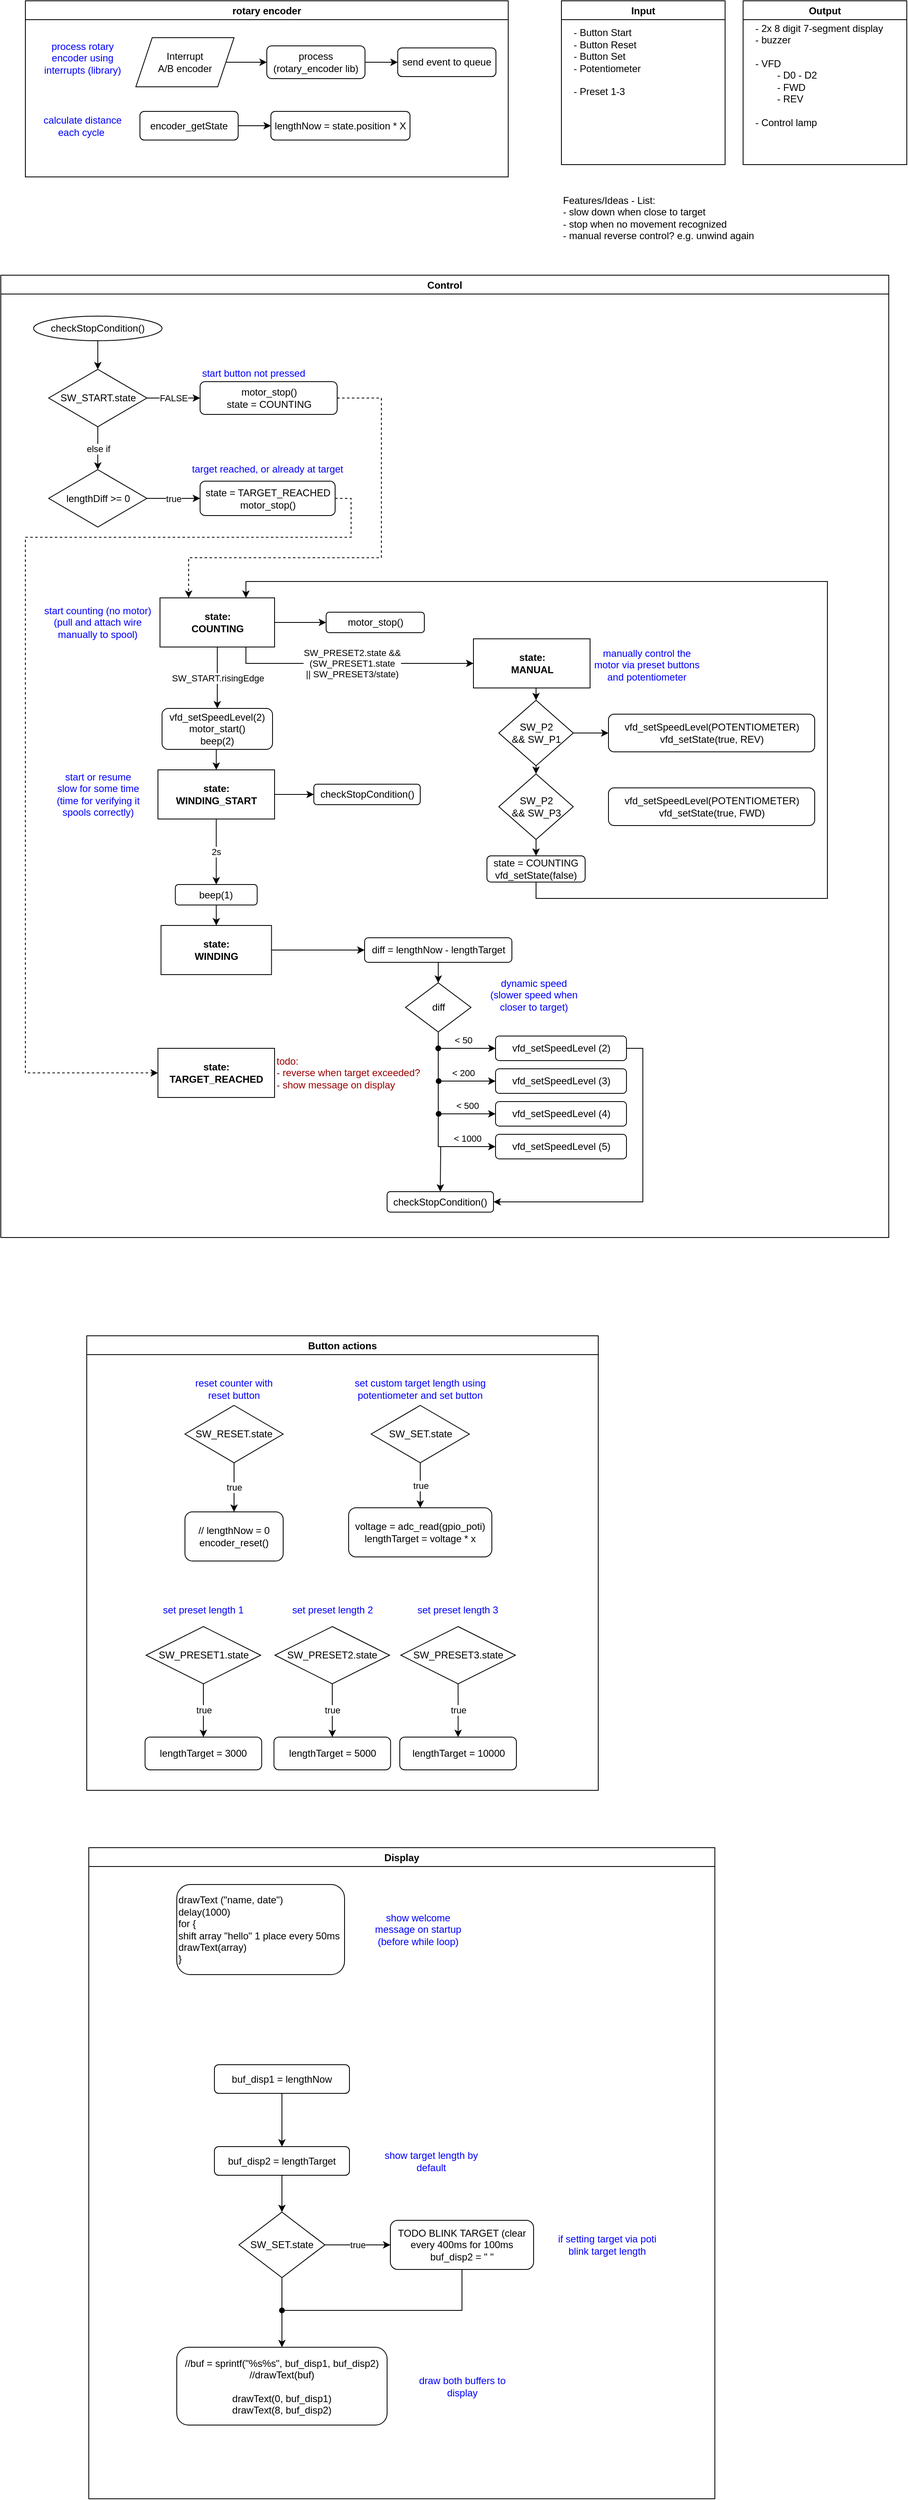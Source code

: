 <mxfile version="20.2.3" type="device"><diagram id="pYACIs8yIpksGCPkkI0E" name="Page-1"><mxGraphModel dx="1622" dy="1086" grid="1" gridSize="5" guides="1" tooltips="1" connect="1" arrows="1" fold="1" page="1" pageScale="1" pageWidth="1169" pageHeight="1654" math="0" shadow="0"><root><mxCell id="0"/><mxCell id="1" parent="0"/><mxCell id="Jo9Ue6hLqtK935TEgpBK-14" value="Input" style="swimlane;startSize=23;" parent="1" vertex="1"><mxGeometry x="695" y="95" width="200" height="200" as="geometry"/></mxCell><mxCell id="Jo9Ue6hLqtK935TEgpBK-15" value="- Button Start&lt;br&gt;- Button Reset&lt;br&gt;- Button Set&lt;br&gt;- Potentiometer&lt;br&gt;&lt;br&gt;- Preset 1-3" style="text;html=1;align=left;verticalAlign=middle;resizable=0;points=[];autosize=1;strokeColor=none;fillColor=none;" parent="Jo9Ue6hLqtK935TEgpBK-14" vertex="1"><mxGeometry x="13" y="30" width="100" height="90" as="geometry"/></mxCell><mxCell id="Jo9Ue6hLqtK935TEgpBK-16" value="Output" style="swimlane;startSize=23;" parent="1" vertex="1"><mxGeometry x="917" y="95" width="200" height="200" as="geometry"/></mxCell><mxCell id="Jo9Ue6hLqtK935TEgpBK-17" value="- 2x 8 digit 7-segment display&lt;br&gt;- buzzer&lt;br&gt;&lt;br&gt;- VFD&lt;br&gt;&lt;span style=&quot;white-space: pre;&quot;&gt;&#9;&lt;/span&gt;- D0 - D2&lt;br&gt;&lt;span style=&quot;white-space: pre;&quot;&gt;&#9;&lt;/span&gt;- FWD&lt;br&gt;&lt;span style=&quot;white-space: pre;&quot;&gt;&#9;&lt;/span&gt;- REV&lt;br&gt;&lt;br&gt;- Control lamp" style="text;html=1;align=left;verticalAlign=middle;resizable=0;points=[];autosize=1;strokeColor=none;fillColor=none;" parent="Jo9Ue6hLqtK935TEgpBK-16" vertex="1"><mxGeometry x="13" y="18" width="175" height="145" as="geometry"/></mxCell><mxCell id="8zFeNdrfwlNlW0LlzPxK-1" value="Features/Ideas - List:&lt;br&gt;- slow down when close to target&lt;br&gt;- stop when no movement recognized&lt;br&gt;- manual reverse control? e.g. unwind again" style="text;html=1;strokeColor=none;fillColor=none;align=left;verticalAlign=top;whiteSpace=wrap;rounded=0;" parent="1" vertex="1"><mxGeometry x="695" y="325" width="270" height="125" as="geometry"/></mxCell><mxCell id="E9gbP4vXqY4O4zoDVCtS-22" value="Button actions" style="swimlane;labelBackgroundColor=none;fontColor=#000000;" parent="1" vertex="1"><mxGeometry x="115" y="1725" width="625" height="555" as="geometry"/></mxCell><mxCell id="Jo9Ue6hLqtK935TEgpBK-28" value="SW_RESET.state" style="rhombus;whiteSpace=wrap;html=1;" parent="E9gbP4vXqY4O4zoDVCtS-22" vertex="1"><mxGeometry x="120" y="85" width="120" height="70" as="geometry"/></mxCell><mxCell id="Jo9Ue6hLqtK935TEgpBK-29" value="// lengthNow = 0&lt;br&gt;encoder_reset()" style="rounded=1;whiteSpace=wrap;html=1;" parent="E9gbP4vXqY4O4zoDVCtS-22" vertex="1"><mxGeometry x="120" y="215" width="120" height="60" as="geometry"/></mxCell><mxCell id="Jo9Ue6hLqtK935TEgpBK-30" value="true" style="edgeStyle=orthogonalEdgeStyle;rounded=0;orthogonalLoop=1;jettySize=auto;html=1;exitX=0.5;exitY=1;exitDx=0;exitDy=0;" parent="E9gbP4vXqY4O4zoDVCtS-22" source="Jo9Ue6hLqtK935TEgpBK-28" target="Jo9Ue6hLqtK935TEgpBK-29" edge="1"><mxGeometry relative="1" as="geometry"/></mxCell><mxCell id="Jo9Ue6hLqtK935TEgpBK-31" value="reset counter with reset button" style="text;html=1;strokeColor=none;fillColor=none;align=center;verticalAlign=middle;whiteSpace=wrap;rounded=0;fontColor=#0000FF;labelBackgroundColor=#FFFFFF;" parent="E9gbP4vXqY4O4zoDVCtS-22" vertex="1"><mxGeometry x="120" y="50" width="120" height="30" as="geometry"/></mxCell><mxCell id="E9gbP4vXqY4O4zoDVCtS-15" value="SW_SET.state" style="rhombus;whiteSpace=wrap;html=1;" parent="E9gbP4vXqY4O4zoDVCtS-22" vertex="1"><mxGeometry x="347.5" y="85" width="120" height="70" as="geometry"/></mxCell><mxCell id="E9gbP4vXqY4O4zoDVCtS-16" value="voltage = adc_read(gpio_poti)&lt;br&gt;lengthTarget = voltage * x" style="rounded=1;whiteSpace=wrap;html=1;" parent="E9gbP4vXqY4O4zoDVCtS-22" vertex="1"><mxGeometry x="320" y="210" width="175" height="60" as="geometry"/></mxCell><mxCell id="E9gbP4vXqY4O4zoDVCtS-14" value="true" style="edgeStyle=orthogonalEdgeStyle;rounded=0;orthogonalLoop=1;jettySize=auto;html=1;exitX=0.5;exitY=1;exitDx=0;exitDy=0;" parent="E9gbP4vXqY4O4zoDVCtS-22" source="E9gbP4vXqY4O4zoDVCtS-15" target="E9gbP4vXqY4O4zoDVCtS-16" edge="1"><mxGeometry relative="1" as="geometry"/></mxCell><mxCell id="E9gbP4vXqY4O4zoDVCtS-17" value="set custom target length using potentiometer and set button" style="text;html=1;strokeColor=none;fillColor=none;align=center;verticalAlign=middle;whiteSpace=wrap;rounded=0;fontColor=#0000FF;labelBackgroundColor=#FFFFFF;" parent="E9gbP4vXqY4O4zoDVCtS-22" vertex="1"><mxGeometry x="325" y="50" width="165" height="30" as="geometry"/></mxCell><mxCell id="E9gbP4vXqY4O4zoDVCtS-19" value="SW_PRESET1.state" style="rhombus;whiteSpace=wrap;html=1;" parent="E9gbP4vXqY4O4zoDVCtS-22" vertex="1"><mxGeometry x="72.5" y="355" width="140" height="70" as="geometry"/></mxCell><mxCell id="E9gbP4vXqY4O4zoDVCtS-20" value="lengthTarget = 3000" style="rounded=1;whiteSpace=wrap;html=1;" parent="E9gbP4vXqY4O4zoDVCtS-22" vertex="1"><mxGeometry x="71.25" y="490" width="142.5" height="40" as="geometry"/></mxCell><mxCell id="E9gbP4vXqY4O4zoDVCtS-18" value="true" style="edgeStyle=orthogonalEdgeStyle;rounded=0;orthogonalLoop=1;jettySize=auto;html=1;exitX=0.5;exitY=1;exitDx=0;exitDy=0;" parent="E9gbP4vXqY4O4zoDVCtS-22" source="E9gbP4vXqY4O4zoDVCtS-19" target="E9gbP4vXqY4O4zoDVCtS-20" edge="1"><mxGeometry relative="1" as="geometry"/></mxCell><mxCell id="E9gbP4vXqY4O4zoDVCtS-21" value="set preset length 1" style="text;html=1;strokeColor=none;fillColor=none;align=center;verticalAlign=middle;whiteSpace=wrap;rounded=0;fontColor=#0000FF;labelBackgroundColor=#FFFFFF;" parent="E9gbP4vXqY4O4zoDVCtS-22" vertex="1"><mxGeometry x="60" y="320" width="165" height="30" as="geometry"/></mxCell><mxCell id="E9gbP4vXqY4O4zoDVCtS-23" value="SW_PRESET2.state" style="rhombus;whiteSpace=wrap;html=1;" parent="E9gbP4vXqY4O4zoDVCtS-22" vertex="1"><mxGeometry x="230" y="355" width="140" height="70" as="geometry"/></mxCell><mxCell id="E9gbP4vXqY4O4zoDVCtS-24" value="lengthTarget = 5000" style="rounded=1;whiteSpace=wrap;html=1;" parent="E9gbP4vXqY4O4zoDVCtS-22" vertex="1"><mxGeometry x="228.75" y="490" width="142.5" height="40" as="geometry"/></mxCell><mxCell id="E9gbP4vXqY4O4zoDVCtS-25" value="true" style="edgeStyle=orthogonalEdgeStyle;rounded=0;orthogonalLoop=1;jettySize=auto;html=1;exitX=0.5;exitY=1;exitDx=0;exitDy=0;" parent="E9gbP4vXqY4O4zoDVCtS-22" source="E9gbP4vXqY4O4zoDVCtS-23" target="E9gbP4vXqY4O4zoDVCtS-24" edge="1"><mxGeometry relative="1" as="geometry"/></mxCell><mxCell id="E9gbP4vXqY4O4zoDVCtS-26" value="set preset length 2" style="text;html=1;strokeColor=none;fillColor=none;align=center;verticalAlign=middle;whiteSpace=wrap;rounded=0;fontColor=#0000FF;labelBackgroundColor=#FFFFFF;" parent="E9gbP4vXqY4O4zoDVCtS-22" vertex="1"><mxGeometry x="217.5" y="320" width="165" height="30" as="geometry"/></mxCell><mxCell id="E9gbP4vXqY4O4zoDVCtS-27" value="SW_PRESET3.state" style="rhombus;whiteSpace=wrap;html=1;" parent="E9gbP4vXqY4O4zoDVCtS-22" vertex="1"><mxGeometry x="383.75" y="355" width="140" height="70" as="geometry"/></mxCell><mxCell id="E9gbP4vXqY4O4zoDVCtS-28" value="lengthTarget = 10000" style="rounded=1;whiteSpace=wrap;html=1;" parent="E9gbP4vXqY4O4zoDVCtS-22" vertex="1"><mxGeometry x="382.5" y="490" width="142.5" height="40" as="geometry"/></mxCell><mxCell id="E9gbP4vXqY4O4zoDVCtS-29" value="true" style="edgeStyle=orthogonalEdgeStyle;rounded=0;orthogonalLoop=1;jettySize=auto;html=1;exitX=0.5;exitY=1;exitDx=0;exitDy=0;" parent="E9gbP4vXqY4O4zoDVCtS-22" source="E9gbP4vXqY4O4zoDVCtS-27" target="E9gbP4vXqY4O4zoDVCtS-28" edge="1"><mxGeometry relative="1" as="geometry"/></mxCell><mxCell id="E9gbP4vXqY4O4zoDVCtS-30" value="set preset length 3" style="text;html=1;strokeColor=none;fillColor=none;align=center;verticalAlign=middle;whiteSpace=wrap;rounded=0;fontColor=#0000FF;labelBackgroundColor=#FFFFFF;" parent="E9gbP4vXqY4O4zoDVCtS-22" vertex="1"><mxGeometry x="371.25" y="320" width="165" height="30" as="geometry"/></mxCell><mxCell id="E9gbP4vXqY4O4zoDVCtS-32" value="Display" style="swimlane;labelBackgroundColor=none;fontColor=#000000;startSize=23;" parent="1" vertex="1"><mxGeometry x="117.5" y="2350" width="765" height="795" as="geometry"/></mxCell><mxCell id="E9gbP4vXqY4O4zoDVCtS-38" value="drawText (&quot;name, date&quot;)&lt;br&gt;delay(1000)&lt;br&gt;for {&lt;br&gt;shift array &quot;hello&quot; 1 place every 50ms&lt;br&gt;drawText(array)&lt;br&gt;}" style="rounded=1;whiteSpace=wrap;html=1;labelBackgroundColor=none;fontColor=#000000;align=left;strokeColor=#000000;" parent="E9gbP4vXqY4O4zoDVCtS-32" vertex="1"><mxGeometry x="107.5" y="45" width="205" height="110" as="geometry"/></mxCell><mxCell id="E9gbP4vXqY4O4zoDVCtS-39" value="show welcome message on startup (before while loop)" style="text;html=1;strokeColor=none;fillColor=none;align=center;verticalAlign=middle;whiteSpace=wrap;rounded=0;fontColor=#0000FF;labelBackgroundColor=#FFFFFF;" parent="E9gbP4vXqY4O4zoDVCtS-32" vertex="1"><mxGeometry x="342.5" y="85" width="120" height="30" as="geometry"/></mxCell><mxCell id="E9gbP4vXqY4O4zoDVCtS-42" value="true" style="edgeStyle=orthogonalEdgeStyle;rounded=0;orthogonalLoop=1;jettySize=auto;html=1;exitX=1;exitY=0.5;exitDx=0;exitDy=0;fontColor=#000000;" parent="E9gbP4vXqY4O4zoDVCtS-32" source="E9gbP4vXqY4O4zoDVCtS-40" target="E9gbP4vXqY4O4zoDVCtS-41" edge="1"><mxGeometry relative="1" as="geometry"/></mxCell><mxCell id="E9gbP4vXqY4O4zoDVCtS-40" value="SW_SET.state" style="rhombus;whiteSpace=wrap;html=1;labelBackgroundColor=none;fontColor=#000000;strokeColor=#000000;" parent="E9gbP4vXqY4O4zoDVCtS-32" vertex="1"><mxGeometry x="183.5" y="445" width="105" height="80" as="geometry"/></mxCell><mxCell id="E9gbP4vXqY4O4zoDVCtS-41" value="TODO BLINK TARGET (clear every 400ms for 100ms &lt;br&gt;buf_disp2 = &quot; &quot;" style="rounded=1;whiteSpace=wrap;html=1;labelBackgroundColor=none;fontColor=#000000;strokeColor=#000000;" parent="E9gbP4vXqY4O4zoDVCtS-32" vertex="1"><mxGeometry x="368.5" y="455" width="175" height="60" as="geometry"/></mxCell><mxCell id="E9gbP4vXqY4O4zoDVCtS-44" style="edgeStyle=orthogonalEdgeStyle;rounded=0;orthogonalLoop=1;jettySize=auto;html=1;exitX=0.5;exitY=1;exitDx=0;exitDy=0;entryX=0.5;entryY=0;entryDx=0;entryDy=0;fontColor=#FFFFFF;" parent="E9gbP4vXqY4O4zoDVCtS-32" source="E9gbP4vXqY4O4zoDVCtS-43" target="E9gbP4vXqY4O4zoDVCtS-40" edge="1"><mxGeometry relative="1" as="geometry"/></mxCell><mxCell id="E9gbP4vXqY4O4zoDVCtS-43" value="buf_disp2 = lengthTarget" style="rounded=1;whiteSpace=wrap;html=1;labelBackgroundColor=none;fontColor=#000000;strokeColor=#000000;" parent="E9gbP4vXqY4O4zoDVCtS-32" vertex="1"><mxGeometry x="153.5" y="365" width="165" height="35" as="geometry"/></mxCell><mxCell id="E9gbP4vXqY4O4zoDVCtS-45" value="show target length by default" style="text;html=1;strokeColor=none;fillColor=none;align=center;verticalAlign=middle;whiteSpace=wrap;rounded=0;fontColor=#0000FF;labelBackgroundColor=#FFFFFF;" parent="E9gbP4vXqY4O4zoDVCtS-32" vertex="1"><mxGeometry x="358.5" y="367.5" width="120" height="30" as="geometry"/></mxCell><mxCell id="E9gbP4vXqY4O4zoDVCtS-46" value="if setting target via poti blink target length" style="text;html=1;strokeColor=none;fillColor=none;align=center;verticalAlign=middle;whiteSpace=wrap;rounded=0;fontColor=#0000FF;labelBackgroundColor=#FFFFFF;" parent="E9gbP4vXqY4O4zoDVCtS-32" vertex="1"><mxGeometry x="563.5" y="470" width="140" height="30" as="geometry"/></mxCell><mxCell id="XDNRrcfAYsMe7RjjPrG6-3" style="edgeStyle=orthogonalEdgeStyle;rounded=0;orthogonalLoop=1;jettySize=auto;html=1;exitX=0.5;exitY=1;exitDx=0;exitDy=0;entryX=0.5;entryY=0;entryDx=0;entryDy=0;fontColor=#000000;endArrow=classic;endFill=1;strokeColor=#000000;" parent="E9gbP4vXqY4O4zoDVCtS-32" source="E9gbP4vXqY4O4zoDVCtS-47" target="E9gbP4vXqY4O4zoDVCtS-43" edge="1"><mxGeometry relative="1" as="geometry"/></mxCell><mxCell id="E9gbP4vXqY4O4zoDVCtS-47" value="buf_disp1 = lengthNow" style="rounded=1;whiteSpace=wrap;html=1;labelBackgroundColor=none;fontColor=#000000;strokeColor=#000000;" parent="E9gbP4vXqY4O4zoDVCtS-32" vertex="1"><mxGeometry x="153.5" y="265" width="165" height="35" as="geometry"/></mxCell><mxCell id="E9gbP4vXqY4O4zoDVCtS-48" value="//buf = sprintf(&quot;%s%s&quot;, buf_disp1, buf_disp2)&lt;br&gt;//drawText(buf)&lt;br&gt;&lt;br&gt;drawText(0, buf_disp1)&lt;br&gt;drawText(8, buf_disp2)" style="rounded=1;whiteSpace=wrap;html=1;labelBackgroundColor=none;fontColor=#000000;strokeColor=#000000;" parent="E9gbP4vXqY4O4zoDVCtS-32" vertex="1"><mxGeometry x="107.5" y="610" width="257" height="95" as="geometry"/></mxCell><mxCell id="E9gbP4vXqY4O4zoDVCtS-49" value="draw both buffers to display" style="text;html=1;strokeColor=none;fillColor=none;align=center;verticalAlign=middle;whiteSpace=wrap;rounded=0;fontColor=#0000FF;labelBackgroundColor=#FFFFFF;" parent="E9gbP4vXqY4O4zoDVCtS-32" vertex="1"><mxGeometry x="386" y="642.5" width="140" height="30" as="geometry"/></mxCell><mxCell id="XDNRrcfAYsMe7RjjPrG6-1" value="" style="endArrow=classic;html=1;rounded=0;fontColor=#000000;strokeColor=#000000;exitX=0.5;exitY=1;exitDx=0;exitDy=0;entryX=0.5;entryY=0;entryDx=0;entryDy=0;" parent="E9gbP4vXqY4O4zoDVCtS-32" source="E9gbP4vXqY4O4zoDVCtS-40" target="E9gbP4vXqY4O4zoDVCtS-48" edge="1"><mxGeometry width="50" height="50" relative="1" as="geometry"><mxPoint x="181" y="590" as="sourcePoint"/><mxPoint x="231" y="540" as="targetPoint"/></mxGeometry></mxCell><mxCell id="E9gbP4vXqY4O4zoDVCtS-33" value="Control" style="swimlane;labelBackgroundColor=none;fontColor=#000000;" parent="1" vertex="1"><mxGeometry x="10" y="430" width="1085" height="1175" as="geometry"/></mxCell><mxCell id="Avus2w3zFXZjXSa-NAtZ-21" style="edgeStyle=orthogonalEdgeStyle;rounded=0;orthogonalLoop=1;jettySize=auto;html=1;exitX=1;exitY=0.5;exitDx=0;exitDy=0;" edge="1" parent="E9gbP4vXqY4O4zoDVCtS-33" source="Jo9Ue6hLqtK935TEgpBK-18" target="Avus2w3zFXZjXSa-NAtZ-16"><mxGeometry relative="1" as="geometry"/></mxCell><mxCell id="Jo9Ue6hLqtK935TEgpBK-18" value="state:&lt;br&gt;WINDING_START" style="rounded=0;whiteSpace=wrap;html=1;fontStyle=1" parent="E9gbP4vXqY4O4zoDVCtS-33" vertex="1"><mxGeometry x="192" y="604" width="142.5" height="60" as="geometry"/></mxCell><mxCell id="Jo9Ue6hLqtK935TEgpBK-19" value="state:&lt;br&gt;WINDING" style="rounded=0;whiteSpace=wrap;html=1;fontStyle=1" parent="E9gbP4vXqY4O4zoDVCtS-33" vertex="1"><mxGeometry x="195.75" y="794" width="135" height="60" as="geometry"/></mxCell><mxCell id="Jo9Ue6hLqtK935TEgpBK-20" value="state:&lt;br&gt;TARGET_REACHED" style="rounded=0;whiteSpace=wrap;html=1;fontStyle=1" parent="E9gbP4vXqY4O4zoDVCtS-33" vertex="1"><mxGeometry x="192" y="944" width="142.5" height="60" as="geometry"/></mxCell><mxCell id="Avus2w3zFXZjXSa-NAtZ-3" value="SW_PRESET2.state &amp;amp;&amp;amp;&lt;br&gt;(SW_PRESET1.state &lt;br&gt;|| SW_PRESET3/state)" style="edgeStyle=orthogonalEdgeStyle;rounded=0;orthogonalLoop=1;jettySize=auto;html=1;exitX=0.75;exitY=1;exitDx=0;exitDy=0;" edge="1" parent="E9gbP4vXqY4O4zoDVCtS-33" source="Jo9Ue6hLqtK935TEgpBK-21" target="Avus2w3zFXZjXSa-NAtZ-1"><mxGeometry relative="1" as="geometry"/></mxCell><mxCell id="Avus2w3zFXZjXSa-NAtZ-5" style="edgeStyle=orthogonalEdgeStyle;rounded=0;orthogonalLoop=1;jettySize=auto;html=1;exitX=1;exitY=0.5;exitDx=0;exitDy=0;entryX=0;entryY=0.5;entryDx=0;entryDy=0;" edge="1" parent="E9gbP4vXqY4O4zoDVCtS-33" source="Jo9Ue6hLqtK935TEgpBK-21" target="Avus2w3zFXZjXSa-NAtZ-4"><mxGeometry relative="1" as="geometry"/></mxCell><mxCell id="Jo9Ue6hLqtK935TEgpBK-21" value="state:&lt;br&gt;COUNTING" style="rounded=0;whiteSpace=wrap;html=1;fontStyle=1" parent="E9gbP4vXqY4O4zoDVCtS-33" vertex="1"><mxGeometry x="194.5" y="394" width="140" height="60" as="geometry"/></mxCell><mxCell id="8zFeNdrfwlNlW0LlzPxK-2" value="diff" style="rhombus;whiteSpace=wrap;html=1;" parent="E9gbP4vXqY4O4zoDVCtS-33" vertex="1"><mxGeometry x="494.5" y="864" width="80" height="60" as="geometry"/></mxCell><mxCell id="8zFeNdrfwlNlW0LlzPxK-12" style="edgeStyle=orthogonalEdgeStyle;rounded=0;orthogonalLoop=1;jettySize=auto;html=1;exitX=0.5;exitY=1;exitDx=0;exitDy=0;entryX=0.5;entryY=0;entryDx=0;entryDy=0;" parent="E9gbP4vXqY4O4zoDVCtS-33" source="8zFeNdrfwlNlW0LlzPxK-3" target="8zFeNdrfwlNlW0LlzPxK-2" edge="1"><mxGeometry relative="1" as="geometry"/></mxCell><mxCell id="8zFeNdrfwlNlW0LlzPxK-3" value="diff = lengthNow - lengthTarget" style="rounded=1;whiteSpace=wrap;html=1;" parent="E9gbP4vXqY4O4zoDVCtS-33" vertex="1"><mxGeometry x="444.5" y="809" width="180" height="30" as="geometry"/></mxCell><mxCell id="8zFeNdrfwlNlW0LlzPxK-13" style="edgeStyle=orthogonalEdgeStyle;rounded=0;orthogonalLoop=1;jettySize=auto;html=1;exitX=1;exitY=0.5;exitDx=0;exitDy=0;entryX=0;entryY=0.5;entryDx=0;entryDy=0;startArrow=none;startFill=0;" parent="E9gbP4vXqY4O4zoDVCtS-33" source="Jo9Ue6hLqtK935TEgpBK-19" target="8zFeNdrfwlNlW0LlzPxK-3" edge="1"><mxGeometry relative="1" as="geometry"/></mxCell><mxCell id="Avus2w3zFXZjXSa-NAtZ-30" style="edgeStyle=orthogonalEdgeStyle;rounded=0;orthogonalLoop=1;jettySize=auto;html=1;exitX=1;exitY=0.5;exitDx=0;exitDy=0;entryX=1;entryY=0.5;entryDx=0;entryDy=0;" edge="1" parent="E9gbP4vXqY4O4zoDVCtS-33" source="8zFeNdrfwlNlW0LlzPxK-4" target="Avus2w3zFXZjXSa-NAtZ-22"><mxGeometry relative="1" as="geometry"/></mxCell><mxCell id="8zFeNdrfwlNlW0LlzPxK-4" value="vfd_setSpeedLevel (2)" style="rounded=1;whiteSpace=wrap;html=1;" parent="E9gbP4vXqY4O4zoDVCtS-33" vertex="1"><mxGeometry x="604.5" y="929" width="160" height="30" as="geometry"/></mxCell><mxCell id="8zFeNdrfwlNlW0LlzPxK-5" value="vfd_setSpeedLevel (3)" style="rounded=1;whiteSpace=wrap;html=1;" parent="E9gbP4vXqY4O4zoDVCtS-33" vertex="1"><mxGeometry x="604.5" y="969" width="160" height="30" as="geometry"/></mxCell><mxCell id="8zFeNdrfwlNlW0LlzPxK-6" value="vfd_setSpeedLevel (4)" style="rounded=1;whiteSpace=wrap;html=1;" parent="E9gbP4vXqY4O4zoDVCtS-33" vertex="1"><mxGeometry x="604.5" y="1009" width="160" height="30" as="geometry"/></mxCell><mxCell id="8zFeNdrfwlNlW0LlzPxK-7" value="vfd_setSpeedLevel (5)" style="rounded=1;whiteSpace=wrap;html=1;" parent="E9gbP4vXqY4O4zoDVCtS-33" vertex="1"><mxGeometry x="604.5" y="1049" width="160" height="30" as="geometry"/></mxCell><mxCell id="8zFeNdrfwlNlW0LlzPxK-8" style="edgeStyle=orthogonalEdgeStyle;rounded=0;orthogonalLoop=1;jettySize=auto;html=1;exitX=0.5;exitY=1;exitDx=0;exitDy=0;entryX=0;entryY=0.5;entryDx=0;entryDy=0;strokeColor=#000000;fontColor=#000000;" parent="E9gbP4vXqY4O4zoDVCtS-33" source="8zFeNdrfwlNlW0LlzPxK-2" target="8zFeNdrfwlNlW0LlzPxK-7" edge="1"><mxGeometry relative="1" as="geometry"/></mxCell><mxCell id="E9gbP4vXqY4O4zoDVCtS-7" value="&amp;lt; 1000" style="edgeLabel;html=1;align=center;verticalAlign=middle;resizable=0;points=[];fontColor=#000000;" parent="8zFeNdrfwlNlW0LlzPxK-8" vertex="1" connectable="0"><mxGeometry x="0.735" relative="1" as="geometry"><mxPoint x="-7" y="-10" as="offset"/></mxGeometry></mxCell><mxCell id="8zFeNdrfwlNlW0LlzPxK-9" value="&amp;lt; 50" style="endArrow=classic;html=1;rounded=0;entryX=0;entryY=0.5;entryDx=0;entryDy=0;startArrow=oval;startFill=1;" parent="E9gbP4vXqY4O4zoDVCtS-33" target="8zFeNdrfwlNlW0LlzPxK-4" edge="1"><mxGeometry x="-0.143" y="10" width="50" height="50" relative="1" as="geometry"><mxPoint x="534.5" y="944" as="sourcePoint"/><mxPoint x="509.5" y="939" as="targetPoint"/><mxPoint as="offset"/></mxGeometry></mxCell><mxCell id="8zFeNdrfwlNlW0LlzPxK-10" value="&amp;lt; 200" style="endArrow=classic;html=1;rounded=0;entryX=0;entryY=0.5;entryDx=0;entryDy=0;startArrow=oval;startFill=1;" parent="E9gbP4vXqY4O4zoDVCtS-33" target="8zFeNdrfwlNlW0LlzPxK-5" edge="1"><mxGeometry x="-0.143" y="10" width="50" height="50" relative="1" as="geometry"><mxPoint x="535" y="984" as="sourcePoint"/><mxPoint x="454.5" y="994" as="targetPoint"/><mxPoint as="offset"/></mxGeometry></mxCell><mxCell id="8zFeNdrfwlNlW0LlzPxK-11" value="&amp;lt; 500" style="endArrow=classic;html=1;rounded=0;entryX=0;entryY=0.5;entryDx=0;entryDy=0;startArrow=oval;startFill=1;" parent="E9gbP4vXqY4O4zoDVCtS-33" target="8zFeNdrfwlNlW0LlzPxK-6" edge="1"><mxGeometry x="-0.007" y="10" width="50" height="50" relative="1" as="geometry"><mxPoint x="535" y="1024" as="sourcePoint"/><mxPoint x="494.5" y="1039" as="targetPoint"/><mxPoint as="offset"/></mxGeometry></mxCell><mxCell id="8zFeNdrfwlNlW0LlzPxK-14" value="dynamic speed&lt;br&gt;(slower speed when closer to target)" style="text;html=1;strokeColor=none;fillColor=none;align=center;verticalAlign=middle;whiteSpace=wrap;rounded=0;fontColor=#0000FF;labelBackgroundColor=#FFFFFF;" parent="E9gbP4vXqY4O4zoDVCtS-33" vertex="1"><mxGeometry x="589" y="854" width="125" height="50" as="geometry"/></mxCell><mxCell id="E9gbP4vXqY4O4zoDVCtS-5" value="&lt;font color=&quot;#990000&quot;&gt;todo: &lt;br&gt;&lt;div style=&quot;&quot;&gt;- reverse when target exceeded?&lt;/div&gt;- show message on display&lt;br&gt;&lt;/font&gt;" style="text;html=1;strokeColor=none;fillColor=none;align=left;verticalAlign=middle;whiteSpace=wrap;rounded=0;fontColor=#0000FF;labelBackgroundColor=#FFFFFF;" parent="E9gbP4vXqY4O4zoDVCtS-33" vertex="1"><mxGeometry x="334.5" y="951.5" width="182.5" height="45" as="geometry"/></mxCell><mxCell id="E9gbP4vXqY4O4zoDVCtS-9" style="edgeStyle=orthogonalEdgeStyle;rounded=0;orthogonalLoop=1;jettySize=auto;html=1;exitX=0.5;exitY=1;exitDx=0;exitDy=0;entryX=0.5;entryY=0;entryDx=0;entryDy=0;fontColor=#FFFFFF;" parent="E9gbP4vXqY4O4zoDVCtS-33" source="E9gbP4vXqY4O4zoDVCtS-8" target="Jo9Ue6hLqtK935TEgpBK-18" edge="1"><mxGeometry relative="1" as="geometry"/></mxCell><mxCell id="E9gbP4vXqY4O4zoDVCtS-8" value="vfd_setSpeedLevel(2)&lt;br&gt;motor_start()&lt;br&gt;beep(2)" style="rounded=1;whiteSpace=wrap;html=1;" parent="E9gbP4vXqY4O4zoDVCtS-33" vertex="1"><mxGeometry x="197" y="529" width="135" height="50" as="geometry"/></mxCell><mxCell id="Jo9Ue6hLqtK935TEgpBK-24" value="SW_START.risingEdge" style="edgeStyle=orthogonalEdgeStyle;rounded=0;orthogonalLoop=1;jettySize=auto;html=1;exitX=0.5;exitY=1;exitDx=0;exitDy=0;entryX=0.5;entryY=0;entryDx=0;entryDy=0;" parent="E9gbP4vXqY4O4zoDVCtS-33" source="Jo9Ue6hLqtK935TEgpBK-21" target="E9gbP4vXqY4O4zoDVCtS-8" edge="1"><mxGeometry relative="1" as="geometry"/></mxCell><mxCell id="E9gbP4vXqY4O4zoDVCtS-11" style="edgeStyle=orthogonalEdgeStyle;rounded=0;orthogonalLoop=1;jettySize=auto;html=1;exitX=0.5;exitY=1;exitDx=0;exitDy=0;fontColor=#FFFFFF;" parent="E9gbP4vXqY4O4zoDVCtS-33" source="E9gbP4vXqY4O4zoDVCtS-10" target="Jo9Ue6hLqtK935TEgpBK-19" edge="1"><mxGeometry relative="1" as="geometry"/></mxCell><mxCell id="E9gbP4vXqY4O4zoDVCtS-10" value="beep(1)" style="rounded=1;whiteSpace=wrap;html=1;" parent="E9gbP4vXqY4O4zoDVCtS-33" vertex="1"><mxGeometry x="213.25" y="744" width="100" height="25" as="geometry"/></mxCell><mxCell id="Jo9Ue6hLqtK935TEgpBK-26" value="2s" style="edgeStyle=orthogonalEdgeStyle;rounded=0;orthogonalLoop=1;jettySize=auto;html=1;exitX=0.5;exitY=1;exitDx=0;exitDy=0;entryX=0.5;entryY=0;entryDx=0;entryDy=0;" parent="E9gbP4vXqY4O4zoDVCtS-33" source="Jo9Ue6hLqtK935TEgpBK-18" target="E9gbP4vXqY4O4zoDVCtS-10" edge="1"><mxGeometry relative="1" as="geometry"/></mxCell><mxCell id="YmF2wASvHjHTeFxfvHkM-19" value="true" style="edgeStyle=orthogonalEdgeStyle;rounded=0;orthogonalLoop=1;jettySize=auto;html=1;exitX=1;exitY=0.5;exitDx=0;exitDy=0;entryX=0;entryY=0.5;entryDx=0;entryDy=0;fontColor=#000000;" parent="E9gbP4vXqY4O4zoDVCtS-33" source="YmF2wASvHjHTeFxfvHkM-3" target="YmF2wASvHjHTeFxfvHkM-4" edge="1"><mxGeometry relative="1" as="geometry"/></mxCell><mxCell id="YmF2wASvHjHTeFxfvHkM-3" value="lengthDiff &amp;gt;= 0" style="rhombus;whiteSpace=wrap;html=1;" parent="E9gbP4vXqY4O4zoDVCtS-33" vertex="1"><mxGeometry x="58.5" y="237.5" width="120" height="70" as="geometry"/></mxCell><mxCell id="Avus2w3zFXZjXSa-NAtZ-35" style="edgeStyle=orthogonalEdgeStyle;rounded=0;orthogonalLoop=1;jettySize=auto;html=1;exitX=1;exitY=0.5;exitDx=0;exitDy=0;entryX=0;entryY=0.5;entryDx=0;entryDy=0;dashed=1;" edge="1" parent="E9gbP4vXqY4O4zoDVCtS-33" source="YmF2wASvHjHTeFxfvHkM-4" target="Jo9Ue6hLqtK935TEgpBK-20"><mxGeometry relative="1" as="geometry"><Array as="points"><mxPoint x="428" y="272"/><mxPoint x="428" y="320"/><mxPoint x="30" y="320"/><mxPoint x="30" y="974"/></Array></mxGeometry></mxCell><mxCell id="YmF2wASvHjHTeFxfvHkM-4" value="state = TARGET_REACHED&lt;br&gt;motor_stop()" style="rounded=1;whiteSpace=wrap;html=1;" parent="E9gbP4vXqY4O4zoDVCtS-33" vertex="1"><mxGeometry x="243.5" y="251.5" width="165" height="42" as="geometry"/></mxCell><mxCell id="YmF2wASvHjHTeFxfvHkM-6" value="target reached, or already at target" style="text;html=1;strokeColor=none;fillColor=none;align=center;verticalAlign=middle;whiteSpace=wrap;rounded=0;fontColor=#0000FF;labelBackgroundColor=#FFFFFF;" parent="E9gbP4vXqY4O4zoDVCtS-33" vertex="1"><mxGeometry x="222.25" y="221.5" width="207.5" height="30" as="geometry"/></mxCell><mxCell id="YmF2wASvHjHTeFxfvHkM-15" value="else if" style="edgeStyle=orthogonalEdgeStyle;rounded=0;orthogonalLoop=1;jettySize=auto;html=1;exitX=0.5;exitY=1;exitDx=0;exitDy=0;entryX=0.5;entryY=0;entryDx=0;entryDy=0;fontColor=#000000;" parent="E9gbP4vXqY4O4zoDVCtS-33" source="YmF2wASvHjHTeFxfvHkM-11" target="YmF2wASvHjHTeFxfvHkM-3" edge="1"><mxGeometry relative="1" as="geometry"/></mxCell><mxCell id="YmF2wASvHjHTeFxfvHkM-11" value="SW_START.state" style="rhombus;whiteSpace=wrap;html=1;" parent="E9gbP4vXqY4O4zoDVCtS-33" vertex="1"><mxGeometry x="58.5" y="115" width="120" height="70" as="geometry"/></mxCell><mxCell id="Avus2w3zFXZjXSa-NAtZ-32" style="edgeStyle=orthogonalEdgeStyle;rounded=0;orthogonalLoop=1;jettySize=auto;html=1;exitX=1;exitY=0.5;exitDx=0;exitDy=0;entryX=0.25;entryY=0;entryDx=0;entryDy=0;dashed=1;" edge="1" parent="E9gbP4vXqY4O4zoDVCtS-33" source="YmF2wASvHjHTeFxfvHkM-12" target="Jo9Ue6hLqtK935TEgpBK-21"><mxGeometry relative="1" as="geometry"><Array as="points"><mxPoint x="465" y="150"/><mxPoint x="465" y="345"/><mxPoint x="230" y="345"/></Array></mxGeometry></mxCell><mxCell id="YmF2wASvHjHTeFxfvHkM-12" value="motor_stop()&lt;br&gt;state = COUNTING" style="rounded=1;whiteSpace=wrap;html=1;" parent="E9gbP4vXqY4O4zoDVCtS-33" vertex="1"><mxGeometry x="243.5" y="130" width="167.5" height="40" as="geometry"/></mxCell><mxCell id="YmF2wASvHjHTeFxfvHkM-13" value="FALSE" style="edgeStyle=orthogonalEdgeStyle;rounded=0;orthogonalLoop=1;jettySize=auto;html=1;exitX=1;exitY=0.5;exitDx=0;exitDy=0;" parent="E9gbP4vXqY4O4zoDVCtS-33" source="YmF2wASvHjHTeFxfvHkM-11" target="YmF2wASvHjHTeFxfvHkM-12" edge="1"><mxGeometry relative="1" as="geometry"/></mxCell><mxCell id="YmF2wASvHjHTeFxfvHkM-14" value="start button not pressed" style="text;html=1;strokeColor=none;fillColor=none;align=center;verticalAlign=middle;whiteSpace=wrap;rounded=0;fontColor=#0000FF;labelBackgroundColor=#FFFFFF;" parent="E9gbP4vXqY4O4zoDVCtS-33" vertex="1"><mxGeometry x="208.5" y="105" width="200" height="30" as="geometry"/></mxCell><mxCell id="Avus2w3zFXZjXSa-NAtZ-15" style="edgeStyle=orthogonalEdgeStyle;rounded=0;orthogonalLoop=1;jettySize=auto;html=1;exitX=0.5;exitY=1;exitDx=0;exitDy=0;entryX=0.5;entryY=0;entryDx=0;entryDy=0;" edge="1" parent="E9gbP4vXqY4O4zoDVCtS-33" source="Avus2w3zFXZjXSa-NAtZ-1" target="Avus2w3zFXZjXSa-NAtZ-6"><mxGeometry relative="1" as="geometry"/></mxCell><mxCell id="Avus2w3zFXZjXSa-NAtZ-1" value="state:&lt;br&gt;MANUAL" style="rounded=0;whiteSpace=wrap;html=1;fontStyle=1" vertex="1" parent="E9gbP4vXqY4O4zoDVCtS-33"><mxGeometry x="577.5" y="444" width="142.5" height="60" as="geometry"/></mxCell><mxCell id="Avus2w3zFXZjXSa-NAtZ-4" value="motor_stop()" style="rounded=1;whiteSpace=wrap;html=1;" vertex="1" parent="E9gbP4vXqY4O4zoDVCtS-33"><mxGeometry x="397.5" y="411.5" width="120" height="25" as="geometry"/></mxCell><mxCell id="Avus2w3zFXZjXSa-NAtZ-12" style="edgeStyle=orthogonalEdgeStyle;rounded=0;orthogonalLoop=1;jettySize=auto;html=1;exitX=1;exitY=0.5;exitDx=0;exitDy=0;" edge="1" parent="E9gbP4vXqY4O4zoDVCtS-33" source="Avus2w3zFXZjXSa-NAtZ-6" target="Avus2w3zFXZjXSa-NAtZ-10"><mxGeometry relative="1" as="geometry"/></mxCell><mxCell id="Avus2w3zFXZjXSa-NAtZ-13" style="edgeStyle=orthogonalEdgeStyle;rounded=0;orthogonalLoop=1;jettySize=auto;html=1;exitX=0.5;exitY=1;exitDx=0;exitDy=0;entryX=0.5;entryY=0;entryDx=0;entryDy=0;" edge="1" parent="E9gbP4vXqY4O4zoDVCtS-33" source="Avus2w3zFXZjXSa-NAtZ-6" target="Avus2w3zFXZjXSa-NAtZ-9"><mxGeometry relative="1" as="geometry"/></mxCell><mxCell id="Avus2w3zFXZjXSa-NAtZ-6" value="SW_P2&lt;br&gt;&amp;amp;&amp;amp; SW_P1" style="rhombus;whiteSpace=wrap;html=1;" vertex="1" parent="E9gbP4vXqY4O4zoDVCtS-33"><mxGeometry x="608.5" y="519" width="91" height="80" as="geometry"/></mxCell><mxCell id="Avus2w3zFXZjXSa-NAtZ-29" style="edgeStyle=orthogonalEdgeStyle;rounded=0;orthogonalLoop=1;jettySize=auto;html=1;exitX=0.5;exitY=1;exitDx=0;exitDy=0;entryX=0.75;entryY=0;entryDx=0;entryDy=0;" edge="1" parent="E9gbP4vXqY4O4zoDVCtS-33" source="Avus2w3zFXZjXSa-NAtZ-8" target="Jo9Ue6hLqtK935TEgpBK-21"><mxGeometry relative="1" as="geometry"><Array as="points"><mxPoint x="654" y="761"/><mxPoint x="1010" y="761"/><mxPoint x="1010" y="374"/><mxPoint x="300" y="374"/></Array></mxGeometry></mxCell><mxCell id="Avus2w3zFXZjXSa-NAtZ-8" value="state = COUNTING&lt;br&gt;vfd_setState(false)" style="rounded=1;whiteSpace=wrap;html=1;" vertex="1" parent="E9gbP4vXqY4O4zoDVCtS-33"><mxGeometry x="594" y="709" width="120" height="32" as="geometry"/></mxCell><mxCell id="Avus2w3zFXZjXSa-NAtZ-14" style="edgeStyle=orthogonalEdgeStyle;rounded=0;orthogonalLoop=1;jettySize=auto;html=1;exitX=0.5;exitY=1;exitDx=0;exitDy=0;entryX=0.5;entryY=0;entryDx=0;entryDy=0;" edge="1" parent="E9gbP4vXqY4O4zoDVCtS-33" source="Avus2w3zFXZjXSa-NAtZ-9" target="Avus2w3zFXZjXSa-NAtZ-8"><mxGeometry relative="1" as="geometry"/></mxCell><mxCell id="Avus2w3zFXZjXSa-NAtZ-9" value="SW_P2&lt;br&gt;&amp;amp;&amp;amp; SW_P3" style="rhombus;whiteSpace=wrap;html=1;" vertex="1" parent="E9gbP4vXqY4O4zoDVCtS-33"><mxGeometry x="608.5" y="609" width="91" height="80" as="geometry"/></mxCell><mxCell id="Avus2w3zFXZjXSa-NAtZ-10" value="vfd_setSpeedLevel(POTENTIOMETER)&lt;br&gt;vfd_setState(true, REV)" style="rounded=1;whiteSpace=wrap;html=1;" vertex="1" parent="E9gbP4vXqY4O4zoDVCtS-33"><mxGeometry x="742.5" y="536" width="252" height="46" as="geometry"/></mxCell><mxCell id="Avus2w3zFXZjXSa-NAtZ-11" value="vfd_setSpeedLevel(POTENTIOMETER)&lt;br&gt;vfd_setState(true, FWD)" style="rounded=1;whiteSpace=wrap;html=1;" vertex="1" parent="E9gbP4vXqY4O4zoDVCtS-33"><mxGeometry x="742.5" y="626" width="252" height="46" as="geometry"/></mxCell><mxCell id="Avus2w3zFXZjXSa-NAtZ-16" value="checkStopCondition()" style="rounded=1;whiteSpace=wrap;html=1;" vertex="1" parent="E9gbP4vXqY4O4zoDVCtS-33"><mxGeometry x="382.5" y="621.5" width="130" height="25" as="geometry"/></mxCell><mxCell id="Avus2w3zFXZjXSa-NAtZ-20" style="edgeStyle=orthogonalEdgeStyle;rounded=0;orthogonalLoop=1;jettySize=auto;html=1;exitX=0.5;exitY=1;exitDx=0;exitDy=0;entryX=0.5;entryY=0;entryDx=0;entryDy=0;" edge="1" parent="E9gbP4vXqY4O4zoDVCtS-33" source="Avus2w3zFXZjXSa-NAtZ-19" target="YmF2wASvHjHTeFxfvHkM-11"><mxGeometry relative="1" as="geometry"/></mxCell><mxCell id="Avus2w3zFXZjXSa-NAtZ-19" value="checkStopCondition()" style="ellipse;whiteSpace=wrap;html=1;" vertex="1" parent="E9gbP4vXqY4O4zoDVCtS-33"><mxGeometry x="40" y="50" width="157" height="30" as="geometry"/></mxCell><mxCell id="Avus2w3zFXZjXSa-NAtZ-22" value="checkStopCondition()" style="rounded=1;whiteSpace=wrap;html=1;" vertex="1" parent="E9gbP4vXqY4O4zoDVCtS-33"><mxGeometry x="472" y="1119" width="130" height="25" as="geometry"/></mxCell><mxCell id="Avus2w3zFXZjXSa-NAtZ-26" value="" style="endArrow=classic;html=1;rounded=0;entryX=0.5;entryY=0;entryDx=0;entryDy=0;" edge="1" parent="E9gbP4vXqY4O4zoDVCtS-33" target="Avus2w3zFXZjXSa-NAtZ-22"><mxGeometry width="50" height="50" relative="1" as="geometry"><mxPoint x="537.5" y="1064" as="sourcePoint"/><mxPoint x="482.5" y="1069" as="targetPoint"/></mxGeometry></mxCell><mxCell id="Jo9Ue6hLqtK935TEgpBK-25" value="&lt;font color=&quot;#0000ff&quot;&gt;start counting (no motor)&lt;br&gt;(pull and attach wire manually to spool)&lt;/font&gt;" style="text;html=1;strokeColor=none;fillColor=none;align=center;verticalAlign=middle;whiteSpace=wrap;rounded=0;labelBackgroundColor=#FFFFFF;" parent="E9gbP4vXqY4O4zoDVCtS-33" vertex="1"><mxGeometry x="49.25" y="384.75" width="138.5" height="78.5" as="geometry"/></mxCell><mxCell id="8zFeNdrfwlNlW0LlzPxK-15" value="start or resume slow for some time&lt;br&gt;(time for verifying it spools correctly)" style="text;html=1;strokeColor=none;fillColor=none;align=center;verticalAlign=middle;whiteSpace=wrap;rounded=0;fontColor=#0000FF;labelBackgroundColor=#FFFFFF;" parent="E9gbP4vXqY4O4zoDVCtS-33" vertex="1"><mxGeometry x="63.75" y="609" width="109.5" height="50" as="geometry"/></mxCell><mxCell id="Avus2w3zFXZjXSa-NAtZ-34" value="&lt;font color=&quot;#0000ff&quot;&gt;manually control the motor via preset buttons and potentiometer&lt;br&gt;&lt;/font&gt;" style="text;html=1;strokeColor=none;fillColor=none;align=center;verticalAlign=middle;whiteSpace=wrap;rounded=0;labelBackgroundColor=#FFFFFF;" vertex="1" parent="E9gbP4vXqY4O4zoDVCtS-33"><mxGeometry x="720" y="436.5" width="138.5" height="78.5" as="geometry"/></mxCell><mxCell id="E9gbP4vXqY4O4zoDVCtS-37" value="rotary encoder" style="swimlane;labelBackgroundColor=none;fontColor=#000000;" parent="1" vertex="1"><mxGeometry x="40" y="95" width="590" height="215" as="geometry"/></mxCell><mxCell id="Jo9Ue6hLqtK935TEgpBK-1" value="Interrupt&lt;br&gt;A/B encoder" style="shape=parallelogram;perimeter=parallelogramPerimeter;whiteSpace=wrap;html=1;fixedSize=1;" parent="E9gbP4vXqY4O4zoDVCtS-37" vertex="1"><mxGeometry x="135" y="45" width="120" height="60" as="geometry"/></mxCell><mxCell id="Jo9Ue6hLqtK935TEgpBK-2" value="process&lt;br&gt;(rotary_encoder lib)" style="rounded=1;whiteSpace=wrap;html=1;fontColor=#000000;" parent="E9gbP4vXqY4O4zoDVCtS-37" vertex="1"><mxGeometry x="295" y="55" width="120" height="40" as="geometry"/></mxCell><mxCell id="Jo9Ue6hLqtK935TEgpBK-4" style="edgeStyle=orthogonalEdgeStyle;rounded=0;orthogonalLoop=1;jettySize=auto;html=1;exitX=1;exitY=0.5;exitDx=0;exitDy=0;" parent="E9gbP4vXqY4O4zoDVCtS-37" source="Jo9Ue6hLqtK935TEgpBK-1" target="Jo9Ue6hLqtK935TEgpBK-2" edge="1"><mxGeometry relative="1" as="geometry"/></mxCell><mxCell id="Jo9Ue6hLqtK935TEgpBK-3" value="send event to queue" style="rounded=1;whiteSpace=wrap;html=1;" parent="E9gbP4vXqY4O4zoDVCtS-37" vertex="1"><mxGeometry x="455" y="57.5" width="120" height="35" as="geometry"/></mxCell><mxCell id="Jo9Ue6hLqtK935TEgpBK-5" style="edgeStyle=orthogonalEdgeStyle;rounded=0;orthogonalLoop=1;jettySize=auto;html=1;exitX=1;exitY=0.5;exitDx=0;exitDy=0;" parent="E9gbP4vXqY4O4zoDVCtS-37" source="Jo9Ue6hLqtK935TEgpBK-2" target="Jo9Ue6hLqtK935TEgpBK-3" edge="1"><mxGeometry relative="1" as="geometry"/></mxCell><mxCell id="E9gbP4vXqY4O4zoDVCtS-12" value="process rotary encoder using interrupts (library)" style="text;html=1;strokeColor=none;fillColor=none;align=center;verticalAlign=middle;whiteSpace=wrap;rounded=0;fontColor=#0000FF;labelBackgroundColor=#FFFFFF;" parent="E9gbP4vXqY4O4zoDVCtS-37" vertex="1"><mxGeometry x="15" y="55" width="110" height="30" as="geometry"/></mxCell><mxCell id="_EN7VaY0IXkcVn5lyJDt-1" style="edgeStyle=orthogonalEdgeStyle;rounded=0;orthogonalLoop=1;jettySize=auto;html=1;exitX=1;exitY=0.5;exitDx=0;exitDy=0;entryX=0;entryY=0.5;entryDx=0;entryDy=0;fontColor=#000000;" parent="E9gbP4vXqY4O4zoDVCtS-37" source="E9gbP4vXqY4O4zoDVCtS-34" target="E9gbP4vXqY4O4zoDVCtS-35" edge="1"><mxGeometry relative="1" as="geometry"/></mxCell><mxCell id="E9gbP4vXqY4O4zoDVCtS-34" value="encoder_getState&lt;br&gt;" style="rounded=1;whiteSpace=wrap;html=1;labelBackgroundColor=none;fontColor=#000000;strokeColor=#000000;" parent="E9gbP4vXqY4O4zoDVCtS-37" vertex="1"><mxGeometry x="140" y="135" width="120" height="35" as="geometry"/></mxCell><mxCell id="E9gbP4vXqY4O4zoDVCtS-35" value="lengthNow = state.position * X" style="rounded=1;whiteSpace=wrap;html=1;labelBackgroundColor=none;fontColor=#000000;strokeColor=#000000;" parent="E9gbP4vXqY4O4zoDVCtS-37" vertex="1"><mxGeometry x="300" y="135" width="170" height="35" as="geometry"/></mxCell><mxCell id="E9gbP4vXqY4O4zoDVCtS-36" value="calculate distance each cycle&amp;nbsp;" style="text;html=1;strokeColor=none;fillColor=none;align=center;verticalAlign=middle;whiteSpace=wrap;rounded=0;fontColor=#0000FF;labelBackgroundColor=#FFFFFF;" parent="E9gbP4vXqY4O4zoDVCtS-37" vertex="1"><mxGeometry x="15" y="137.5" width="110" height="30" as="geometry"/></mxCell><mxCell id="XDNRrcfAYsMe7RjjPrG6-2" style="edgeStyle=orthogonalEdgeStyle;rounded=0;orthogonalLoop=1;jettySize=auto;html=1;exitX=0.5;exitY=1;exitDx=0;exitDy=0;fontColor=#000000;strokeColor=#000000;endArrow=oval;endFill=1;" parent="1" source="E9gbP4vXqY4O4zoDVCtS-41" edge="1"><mxGeometry relative="1" as="geometry"><mxPoint x="353.5" y="2915" as="targetPoint"/><Array as="points"><mxPoint x="573.5" y="2915"/></Array></mxGeometry></mxCell></root></mxGraphModel></diagram></mxfile>
